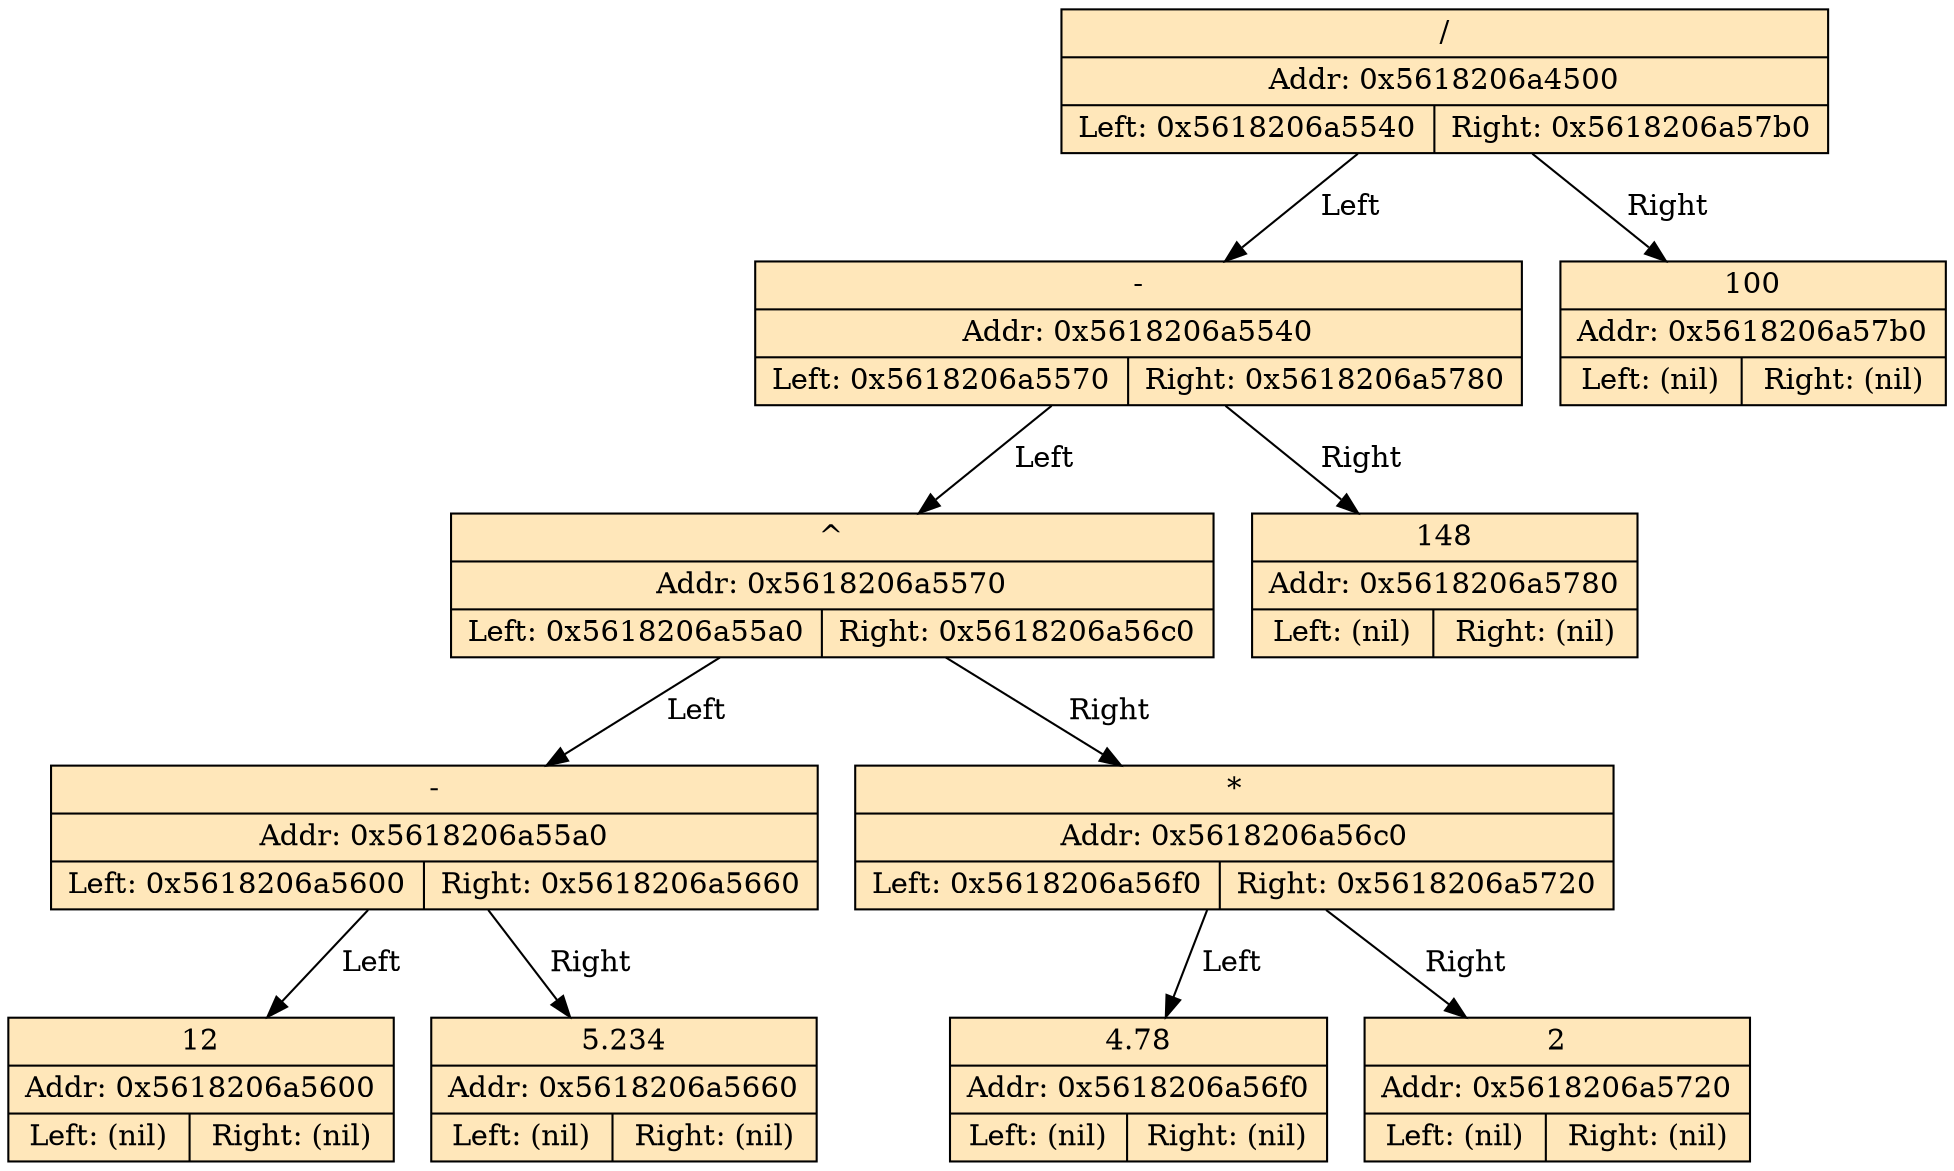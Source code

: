 digraph 
{
543835392 [shape=record, fillcolor = wheat1, style = filled, label = " {/ | Addr: 0x5618206a4500 | {Left: 0x5618206a5540 | Right: 0x5618206a57b0 }}" ] 
543835392 -> 543839552 [label = " Left "]; 
543839552 [shape=record, fillcolor = wheat1, style = filled, label = " {- | Addr: 0x5618206a5540 | {Left: 0x5618206a5570 | Right: 0x5618206a5780 }}" ] 
543839552 -> 543839600 [label = " Left "]; 
543839600 [shape=record, fillcolor = wheat1, style = filled, label = " {^ | Addr: 0x5618206a5570 | {Left: 0x5618206a55a0 | Right: 0x5618206a56c0 }}" ] 
543839600 -> 543839648 [label = " Left "]; 
543839648 [shape=record, fillcolor = wheat1, style = filled, label = " {- | Addr: 0x5618206a55a0 | {Left: 0x5618206a5600 | Right: 0x5618206a5660 }}" ] 
543839648 -> 543839744 [label = " Left "]; 
543839744 [shape=record, fillcolor = wheat1, style = filled, label = " {12 | Addr: 0x5618206a5600 | {Left: (nil) | Right: (nil) }}" ] 
543839648 -> 543839840 [label = " Right "]; 
543839840 [shape=record, fillcolor = wheat1, style = filled, label = " {5.234 | Addr: 0x5618206a5660 | {Left: (nil) | Right: (nil) }}" ] 
543839600 -> 543839936 [label = " Right "]; 
543839936 [shape=record, fillcolor = wheat1, style = filled, label = " {* | Addr: 0x5618206a56c0 | {Left: 0x5618206a56f0 | Right: 0x5618206a5720 }}" ] 
543839936 -> 543839984 [label = " Left "]; 
543839984 [shape=record, fillcolor = wheat1, style = filled, label = " {4.78 | Addr: 0x5618206a56f0 | {Left: (nil) | Right: (nil) }}" ] 
543839936 -> 543840032 [label = " Right "]; 
543840032 [shape=record, fillcolor = wheat1, style = filled, label = " {2 | Addr: 0x5618206a5720 | {Left: (nil) | Right: (nil) }}" ] 
543839552 -> 543840128 [label = " Right "]; 
543840128 [shape=record, fillcolor = wheat1, style = filled, label = " {148 | Addr: 0x5618206a5780 | {Left: (nil) | Right: (nil) }}" ] 
543835392 -> 543840176 [label = " Right "]; 
543840176 [shape=record, fillcolor = wheat1, style = filled, label = " {100 | Addr: 0x5618206a57b0 | {Left: (nil) | Right: (nil) }}" ] 
}